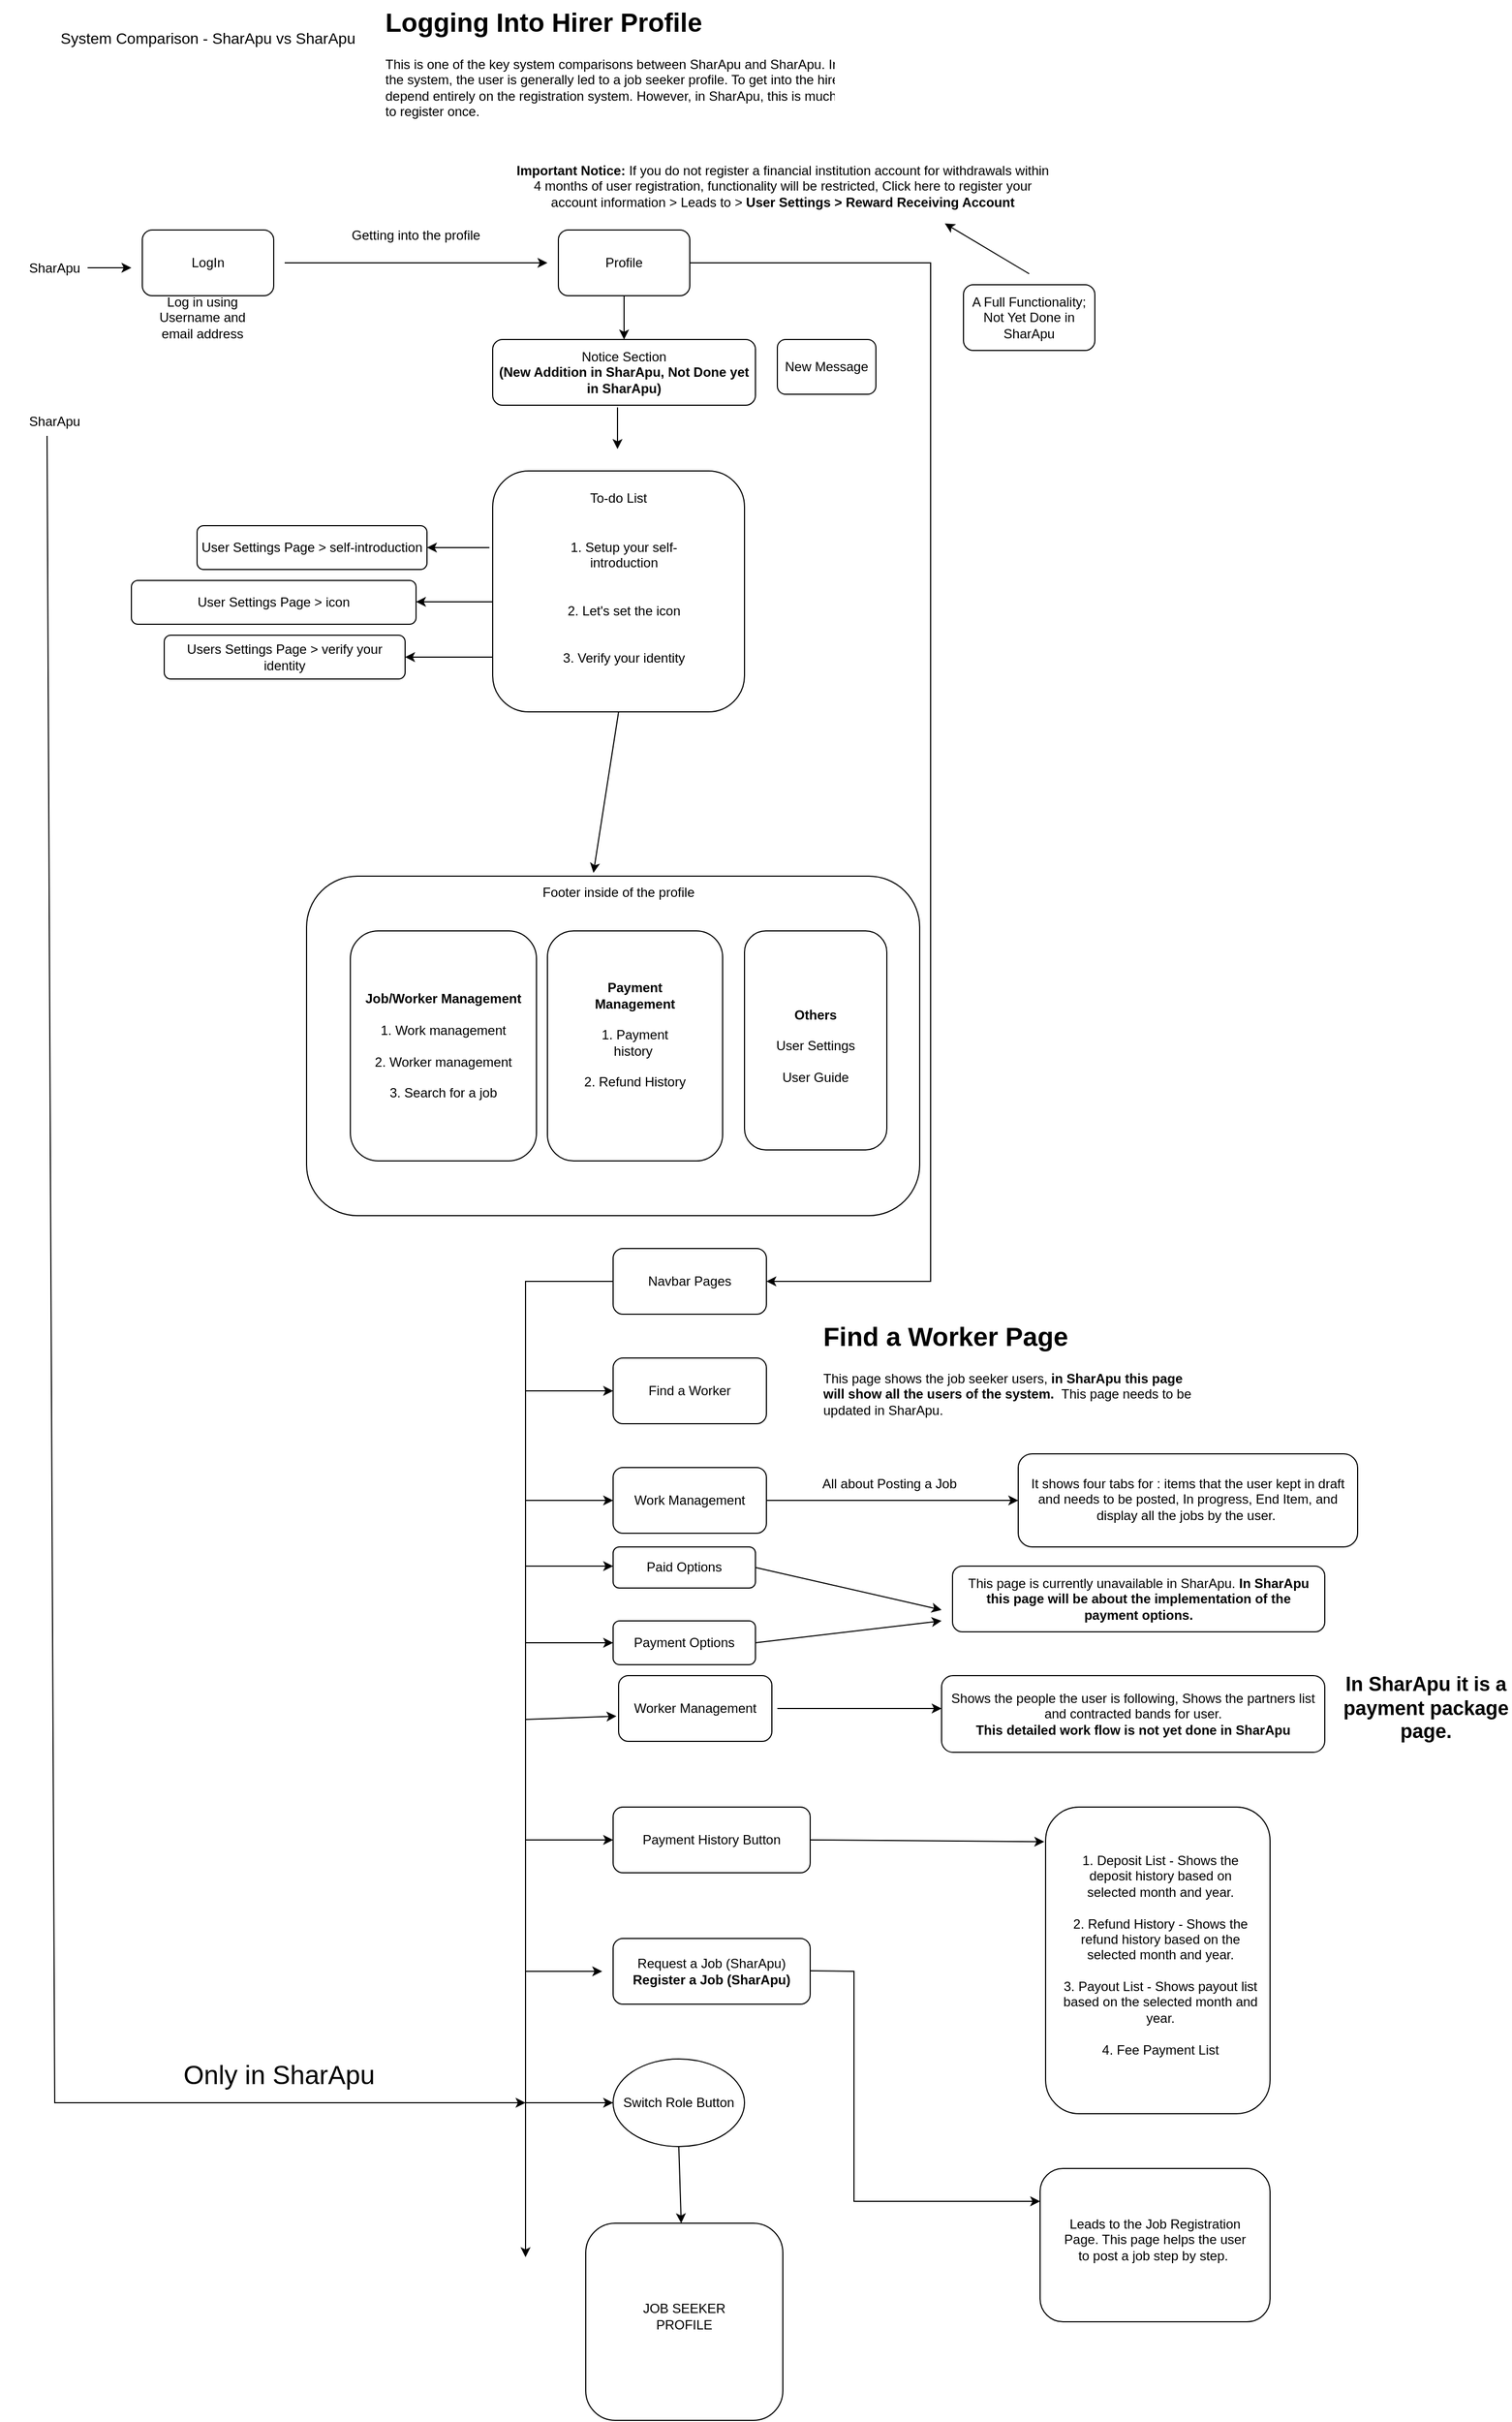 <mxfile version="26.2.14">
  <diagram name="Page-1" id="TyWXDQuNBMaXKYd9NQ9m">
    <mxGraphModel dx="872" dy="473" grid="1" gridSize="10" guides="1" tooltips="1" connect="1" arrows="1" fold="1" page="1" pageScale="1" pageWidth="850" pageHeight="1100" math="0" shadow="0">
      <root>
        <mxCell id="0" />
        <mxCell id="1" parent="0" />
        <mxCell id="2xJDy2vzHo2qy_MCAPui-1" value="&lt;font style=&quot;font-size: 14px;&quot;&gt;System Comparison - SharApu vs SharApu&lt;/font&gt;" style="text;html=1;align=center;verticalAlign=middle;whiteSpace=wrap;rounded=0;" vertex="1" parent="1">
          <mxGeometry x="20" y="30" width="380" height="30" as="geometry" />
        </mxCell>
        <mxCell id="2xJDy2vzHo2qy_MCAPui-2" value="&lt;h1 style=&quot;margin-top: 0px;&quot;&gt;Logging Into Hirer Profile&lt;/h1&gt;&lt;p&gt;This is one of the key system comparisons between SharApu and SharApu. In SharApu, after logging into the system, the user is generally led to a job seeker profile. To get into the hirer profile, SharApu needs to depend entirely on the registration system. However, in SharApu, this is much easier as a user only needs to register once.&amp;nbsp;&lt;/p&gt;" style="text;html=1;whiteSpace=wrap;overflow=hidden;rounded=0;" vertex="1" parent="1">
          <mxGeometry x="370" y="10" width="570" height="150" as="geometry" />
        </mxCell>
        <mxCell id="2xJDy2vzHo2qy_MCAPui-3" value="SharApu" style="text;html=1;align=center;verticalAlign=middle;whiteSpace=wrap;rounded=0;" vertex="1" parent="1">
          <mxGeometry x="40" y="240" width="60" height="30" as="geometry" />
        </mxCell>
        <mxCell id="2xJDy2vzHo2qy_MCAPui-4" value="LogIn" style="rounded=1;whiteSpace=wrap;html=1;" vertex="1" parent="1">
          <mxGeometry x="150" y="220" width="120" height="60" as="geometry" />
        </mxCell>
        <mxCell id="2xJDy2vzHo2qy_MCAPui-5" value="" style="endArrow=classic;html=1;rounded=0;" edge="1" parent="1">
          <mxGeometry width="50" height="50" relative="1" as="geometry">
            <mxPoint x="100" y="254.5" as="sourcePoint" />
            <mxPoint x="140" y="254.5" as="targetPoint" />
          </mxGeometry>
        </mxCell>
        <mxCell id="2xJDy2vzHo2qy_MCAPui-6" value="Log in using Username and email address" style="text;html=1;align=center;verticalAlign=middle;whiteSpace=wrap;rounded=0;" vertex="1" parent="1">
          <mxGeometry x="150" y="280" width="110" height="40" as="geometry" />
        </mxCell>
        <mxCell id="2xJDy2vzHo2qy_MCAPui-7" value="" style="endArrow=classic;html=1;rounded=0;" edge="1" parent="1">
          <mxGeometry width="50" height="50" relative="1" as="geometry">
            <mxPoint x="280" y="250" as="sourcePoint" />
            <mxPoint x="520" y="250" as="targetPoint" />
          </mxGeometry>
        </mxCell>
        <mxCell id="2xJDy2vzHo2qy_MCAPui-8" value="Getting into the profile" style="text;html=1;align=center;verticalAlign=middle;whiteSpace=wrap;rounded=0;" vertex="1" parent="1">
          <mxGeometry x="310" y="210" width="180" height="30" as="geometry" />
        </mxCell>
        <mxCell id="2xJDy2vzHo2qy_MCAPui-9" value="Profile" style="rounded=1;whiteSpace=wrap;html=1;" vertex="1" parent="1">
          <mxGeometry x="530" y="220" width="120" height="60" as="geometry" />
        </mxCell>
        <mxCell id="2xJDy2vzHo2qy_MCAPui-10" value="" style="endArrow=classic;html=1;rounded=0;exitX=0.5;exitY=1;exitDx=0;exitDy=0;" edge="1" parent="1" source="2xJDy2vzHo2qy_MCAPui-9">
          <mxGeometry width="50" height="50" relative="1" as="geometry">
            <mxPoint x="620" y="330" as="sourcePoint" />
            <mxPoint x="590" y="320" as="targetPoint" />
          </mxGeometry>
        </mxCell>
        <mxCell id="2xJDy2vzHo2qy_MCAPui-11" value="Notice Section&lt;div&gt;&lt;b&gt;(New Addition in SharApu, Not Done yet in SharApu)&lt;/b&gt;&lt;/div&gt;" style="rounded=1;whiteSpace=wrap;html=1;" vertex="1" parent="1">
          <mxGeometry x="470" y="320" width="240" height="60" as="geometry" />
        </mxCell>
        <mxCell id="2xJDy2vzHo2qy_MCAPui-12" value="" style="endArrow=classic;html=1;rounded=0;exitX=0.475;exitY=1.033;exitDx=0;exitDy=0;exitPerimeter=0;" edge="1" parent="1" source="2xJDy2vzHo2qy_MCAPui-11">
          <mxGeometry width="50" height="50" relative="1" as="geometry">
            <mxPoint x="590" y="460" as="sourcePoint" />
            <mxPoint x="584" y="420" as="targetPoint" />
          </mxGeometry>
        </mxCell>
        <mxCell id="2xJDy2vzHo2qy_MCAPui-13" value="" style="rounded=1;whiteSpace=wrap;html=1;" vertex="1" parent="1">
          <mxGeometry x="470" y="440" width="230" height="220" as="geometry" />
        </mxCell>
        <mxCell id="2xJDy2vzHo2qy_MCAPui-14" value="To-do List" style="text;html=1;align=center;verticalAlign=middle;whiteSpace=wrap;rounded=0;" vertex="1" parent="1">
          <mxGeometry x="525" y="450" width="120" height="30" as="geometry" />
        </mxCell>
        <mxCell id="2xJDy2vzHo2qy_MCAPui-15" value="1. Setup your self-introduction&lt;div&gt;&lt;br&gt;&lt;div&gt;&lt;br&gt;&lt;div&gt;2. Let&#39;s set the icon&lt;/div&gt;&lt;div&gt;&lt;br&gt;&lt;/div&gt;&lt;div&gt;&lt;br&gt;&lt;/div&gt;&lt;div&gt;3. Verify your identity&lt;/div&gt;&lt;/div&gt;&lt;/div&gt;" style="text;html=1;align=center;verticalAlign=middle;whiteSpace=wrap;rounded=0;" vertex="1" parent="1">
          <mxGeometry x="510" y="480" width="160" height="160" as="geometry" />
        </mxCell>
        <mxCell id="2xJDy2vzHo2qy_MCAPui-16" value="New Message" style="rounded=1;whiteSpace=wrap;html=1;" vertex="1" parent="1">
          <mxGeometry x="730" y="320" width="90" height="50" as="geometry" />
        </mxCell>
        <mxCell id="2xJDy2vzHo2qy_MCAPui-17" value="" style="endArrow=classic;html=1;rounded=0;exitX=-0.013;exitY=0.318;exitDx=0;exitDy=0;exitPerimeter=0;" edge="1" parent="1" source="2xJDy2vzHo2qy_MCAPui-13">
          <mxGeometry width="50" height="50" relative="1" as="geometry">
            <mxPoint x="400" y="520" as="sourcePoint" />
            <mxPoint x="410" y="510" as="targetPoint" />
          </mxGeometry>
        </mxCell>
        <mxCell id="2xJDy2vzHo2qy_MCAPui-18" value="User Settings Page &amp;gt; self-introduction" style="rounded=1;whiteSpace=wrap;html=1;" vertex="1" parent="1">
          <mxGeometry x="200" y="490" width="210" height="40" as="geometry" />
        </mxCell>
        <mxCell id="2xJDy2vzHo2qy_MCAPui-19" value="" style="endArrow=classic;html=1;rounded=0;" edge="1" parent="1">
          <mxGeometry width="50" height="50" relative="1" as="geometry">
            <mxPoint x="470" y="559.5" as="sourcePoint" />
            <mxPoint x="400" y="559.5" as="targetPoint" />
          </mxGeometry>
        </mxCell>
        <mxCell id="2xJDy2vzHo2qy_MCAPui-20" value="User Settings Page &amp;gt; icon" style="rounded=1;whiteSpace=wrap;html=1;" vertex="1" parent="1">
          <mxGeometry x="140" y="540" width="260" height="40" as="geometry" />
        </mxCell>
        <mxCell id="2xJDy2vzHo2qy_MCAPui-21" value="" style="endArrow=classic;html=1;rounded=0;" edge="1" parent="1">
          <mxGeometry width="50" height="50" relative="1" as="geometry">
            <mxPoint x="470" y="610" as="sourcePoint" />
            <mxPoint x="390" y="610" as="targetPoint" />
          </mxGeometry>
        </mxCell>
        <mxCell id="2xJDy2vzHo2qy_MCAPui-22" value="Users Settings Page &amp;gt; verify your identity" style="rounded=1;whiteSpace=wrap;html=1;" vertex="1" parent="1">
          <mxGeometry x="170" y="590" width="220" height="40" as="geometry" />
        </mxCell>
        <mxCell id="2xJDy2vzHo2qy_MCAPui-23" value="" style="endArrow=classic;html=1;rounded=0;exitX=0.5;exitY=1;exitDx=0;exitDy=0;entryX=0.379;entryY=-0.1;entryDx=0;entryDy=0;entryPerimeter=0;" edge="1" parent="1" source="2xJDy2vzHo2qy_MCAPui-13" target="2xJDy2vzHo2qy_MCAPui-27">
          <mxGeometry width="50" height="50" relative="1" as="geometry">
            <mxPoint x="600" y="760" as="sourcePoint" />
            <mxPoint x="592" y="710" as="targetPoint" />
          </mxGeometry>
        </mxCell>
        <mxCell id="2xJDy2vzHo2qy_MCAPui-25" value="" style="rounded=1;whiteSpace=wrap;html=1;" vertex="1" parent="1">
          <mxGeometry x="300" y="810" width="560" height="310" as="geometry" />
        </mxCell>
        <mxCell id="2xJDy2vzHo2qy_MCAPui-27" value="Footer inside of the profile" style="text;html=1;align=center;verticalAlign=middle;whiteSpace=wrap;rounded=0;" vertex="1" parent="1">
          <mxGeometry x="490" y="810" width="190" height="30" as="geometry" />
        </mxCell>
        <mxCell id="2xJDy2vzHo2qy_MCAPui-28" value="" style="rounded=1;whiteSpace=wrap;html=1;" vertex="1" parent="1">
          <mxGeometry x="340" y="860" width="170" height="210" as="geometry" />
        </mxCell>
        <mxCell id="2xJDy2vzHo2qy_MCAPui-29" value="&lt;b&gt;Job/Worker Management&lt;/b&gt;&lt;br&gt;&lt;div&gt;&lt;br&gt;&lt;/div&gt;&lt;div&gt;1. Work management&lt;/div&gt;&lt;div&gt;&lt;br&gt;&lt;/div&gt;&lt;div&gt;2. Worker management&lt;/div&gt;&lt;div&gt;&lt;br&gt;&lt;/div&gt;&lt;div&gt;3. Search for a job&lt;/div&gt;" style="text;html=1;align=center;verticalAlign=middle;whiteSpace=wrap;rounded=0;" vertex="1" parent="1">
          <mxGeometry x="350" y="880" width="150" height="170" as="geometry" />
        </mxCell>
        <mxCell id="2xJDy2vzHo2qy_MCAPui-30" value="" style="rounded=1;whiteSpace=wrap;html=1;" vertex="1" parent="1">
          <mxGeometry x="520" y="860" width="160" height="210" as="geometry" />
        </mxCell>
        <mxCell id="2xJDy2vzHo2qy_MCAPui-31" value="&lt;b&gt;Payment Management&lt;/b&gt;&lt;br&gt;&lt;div&gt;&lt;br&gt;&lt;/div&gt;&lt;div&gt;1. Payment history&amp;nbsp;&lt;/div&gt;&lt;div&gt;&lt;br&gt;&lt;/div&gt;&lt;div&gt;2. Refund History&lt;/div&gt;" style="text;html=1;align=center;verticalAlign=middle;whiteSpace=wrap;rounded=0;" vertex="1" parent="1">
          <mxGeometry x="550" y="880" width="100" height="150" as="geometry" />
        </mxCell>
        <mxCell id="2xJDy2vzHo2qy_MCAPui-32" value="" style="rounded=1;whiteSpace=wrap;html=1;" vertex="1" parent="1">
          <mxGeometry x="700" y="860" width="130" height="200" as="geometry" />
        </mxCell>
        <mxCell id="2xJDy2vzHo2qy_MCAPui-33" value="&lt;b&gt;Others&lt;/b&gt;&lt;div&gt;&lt;b&gt;&lt;br&gt;&lt;/b&gt;&lt;/div&gt;&lt;div&gt;User Settings&lt;/div&gt;&lt;div&gt;&lt;br&gt;&lt;/div&gt;&lt;div&gt;User Guide&lt;/div&gt;" style="text;html=1;align=center;verticalAlign=middle;whiteSpace=wrap;rounded=0;" vertex="1" parent="1">
          <mxGeometry x="710" y="880" width="110" height="170" as="geometry" />
        </mxCell>
        <mxCell id="2xJDy2vzHo2qy_MCAPui-34" value="" style="endArrow=classic;html=1;rounded=0;" edge="1" parent="1">
          <mxGeometry width="50" height="50" relative="1" as="geometry">
            <mxPoint x="650" y="250" as="sourcePoint" />
            <mxPoint x="720" y="1180" as="targetPoint" />
            <Array as="points">
              <mxPoint x="870" y="250" />
              <mxPoint x="870" y="310" />
              <mxPoint x="870" y="1180" />
            </Array>
          </mxGeometry>
        </mxCell>
        <mxCell id="2xJDy2vzHo2qy_MCAPui-35" value="Navbar Pages" style="rounded=1;whiteSpace=wrap;html=1;" vertex="1" parent="1">
          <mxGeometry x="580" y="1150" width="140" height="60" as="geometry" />
        </mxCell>
        <mxCell id="2xJDy2vzHo2qy_MCAPui-36" value="" style="endArrow=classic;html=1;rounded=0;" edge="1" parent="1">
          <mxGeometry width="50" height="50" relative="1" as="geometry">
            <mxPoint x="580" y="1180" as="sourcePoint" />
            <mxPoint x="500" y="2071" as="targetPoint" />
            <Array as="points">
              <mxPoint x="500" y="1180" />
            </Array>
          </mxGeometry>
        </mxCell>
        <mxCell id="2xJDy2vzHo2qy_MCAPui-37" value="Find a Worker" style="rounded=1;whiteSpace=wrap;html=1;" vertex="1" parent="1">
          <mxGeometry x="580" y="1250" width="140" height="60" as="geometry" />
        </mxCell>
        <mxCell id="2xJDy2vzHo2qy_MCAPui-38" value="" style="endArrow=classic;html=1;rounded=0;" edge="1" parent="1">
          <mxGeometry width="50" height="50" relative="1" as="geometry">
            <mxPoint x="500" y="1280" as="sourcePoint" />
            <mxPoint x="580" y="1280" as="targetPoint" />
          </mxGeometry>
        </mxCell>
        <mxCell id="2xJDy2vzHo2qy_MCAPui-39" value="Work Management" style="rounded=1;whiteSpace=wrap;html=1;" vertex="1" parent="1">
          <mxGeometry x="580" y="1350" width="140" height="60" as="geometry" />
        </mxCell>
        <mxCell id="2xJDy2vzHo2qy_MCAPui-40" value="Paid Options" style="rounded=1;whiteSpace=wrap;html=1;" vertex="1" parent="1">
          <mxGeometry x="580" y="1422.5" width="130" height="37.5" as="geometry" />
        </mxCell>
        <mxCell id="2xJDy2vzHo2qy_MCAPui-41" value="Worker Management" style="rounded=1;whiteSpace=wrap;html=1;" vertex="1" parent="1">
          <mxGeometry x="585" y="1540" width="140" height="60" as="geometry" />
        </mxCell>
        <mxCell id="2xJDy2vzHo2qy_MCAPui-42" value="" style="endArrow=classic;html=1;rounded=0;" edge="1" parent="1">
          <mxGeometry width="50" height="50" relative="1" as="geometry">
            <mxPoint x="500" y="1380" as="sourcePoint" />
            <mxPoint x="580" y="1380" as="targetPoint" />
          </mxGeometry>
        </mxCell>
        <mxCell id="2xJDy2vzHo2qy_MCAPui-43" value="" style="endArrow=classic;html=1;rounded=0;" edge="1" parent="1">
          <mxGeometry width="50" height="50" relative="1" as="geometry">
            <mxPoint x="500" y="1440" as="sourcePoint" />
            <mxPoint x="580" y="1440" as="targetPoint" />
          </mxGeometry>
        </mxCell>
        <mxCell id="2xJDy2vzHo2qy_MCAPui-44" value="" style="endArrow=classic;html=1;rounded=0;entryX=-0.014;entryY=0.617;entryDx=0;entryDy=0;entryPerimeter=0;" edge="1" parent="1" target="2xJDy2vzHo2qy_MCAPui-41">
          <mxGeometry width="50" height="50" relative="1" as="geometry">
            <mxPoint x="500" y="1580" as="sourcePoint" />
            <mxPoint x="550" y="1530" as="targetPoint" />
          </mxGeometry>
        </mxCell>
        <mxCell id="2xJDy2vzHo2qy_MCAPui-45" value="&lt;b&gt;Important Notice:&lt;/b&gt; If you do not register a financial institution account for withdrawals within 4 months of user registration, functionality will be restricted, Click here to register your account information &amp;gt; Leads to &amp;gt;&lt;b&gt; User Settings &amp;gt; Reward Receiving Account&lt;/b&gt;" style="text;html=1;align=center;verticalAlign=middle;whiteSpace=wrap;rounded=0;" vertex="1" parent="1">
          <mxGeometry x="490" y="150" width="490" height="60" as="geometry" />
        </mxCell>
        <mxCell id="2xJDy2vzHo2qy_MCAPui-46" value="" style="endArrow=classic;html=1;rounded=0;" edge="1" parent="1">
          <mxGeometry width="50" height="50" relative="1" as="geometry">
            <mxPoint x="500" y="1690" as="sourcePoint" />
            <mxPoint x="580" y="1690" as="targetPoint" />
            <Array as="points">
              <mxPoint x="540" y="1690" />
            </Array>
          </mxGeometry>
        </mxCell>
        <mxCell id="2xJDy2vzHo2qy_MCAPui-47" value="Payment History Button" style="rounded=1;whiteSpace=wrap;html=1;" vertex="1" parent="1">
          <mxGeometry x="580" y="1660" width="180" height="60" as="geometry" />
        </mxCell>
        <mxCell id="2xJDy2vzHo2qy_MCAPui-48" value="A Full Functionality; Not Yet Done in SharApu" style="rounded=1;whiteSpace=wrap;html=1;" vertex="1" parent="1">
          <mxGeometry x="900" y="270" width="120" height="60" as="geometry" />
        </mxCell>
        <mxCell id="2xJDy2vzHo2qy_MCAPui-49" value="" style="endArrow=classic;html=1;rounded=0;entryX=0.802;entryY=1.067;entryDx=0;entryDy=0;entryPerimeter=0;" edge="1" parent="1" target="2xJDy2vzHo2qy_MCAPui-45">
          <mxGeometry width="50" height="50" relative="1" as="geometry">
            <mxPoint x="960" y="260" as="sourcePoint" />
            <mxPoint x="1010" y="210" as="targetPoint" />
          </mxGeometry>
        </mxCell>
        <mxCell id="2xJDy2vzHo2qy_MCAPui-50" value="" style="endArrow=classic;html=1;rounded=0;entryX=-0.006;entryY=0.113;entryDx=0;entryDy=0;entryPerimeter=0;" edge="1" parent="1" target="2xJDy2vzHo2qy_MCAPui-51">
          <mxGeometry width="50" height="50" relative="1" as="geometry">
            <mxPoint x="760" y="1690" as="sourcePoint" />
            <mxPoint x="830" y="1690" as="targetPoint" />
          </mxGeometry>
        </mxCell>
        <mxCell id="2xJDy2vzHo2qy_MCAPui-51" value="" style="rounded=1;whiteSpace=wrap;html=1;" vertex="1" parent="1">
          <mxGeometry x="975" y="1660" width="205" height="280" as="geometry" />
        </mxCell>
        <mxCell id="2xJDy2vzHo2qy_MCAPui-54" value="" style="endArrow=classic;html=1;rounded=0;" edge="1" parent="1">
          <mxGeometry width="50" height="50" relative="1" as="geometry">
            <mxPoint x="720" y="1380" as="sourcePoint" />
            <mxPoint x="950" y="1380" as="targetPoint" />
          </mxGeometry>
        </mxCell>
        <mxCell id="2xJDy2vzHo2qy_MCAPui-55" value="All about Posting a Job" style="text;html=1;align=center;verticalAlign=middle;whiteSpace=wrap;rounded=0;" vertex="1" parent="1">
          <mxGeometry x="735" y="1350" width="195" height="30" as="geometry" />
        </mxCell>
        <mxCell id="2xJDy2vzHo2qy_MCAPui-56" value="" style="rounded=1;whiteSpace=wrap;html=1;" vertex="1" parent="1">
          <mxGeometry x="950" y="1337.5" width="310" height="85" as="geometry" />
        </mxCell>
        <mxCell id="2xJDy2vzHo2qy_MCAPui-57" value="It shows four tabs for : items that the user kept in draft and needs to be posted, In progress, End Item, and display all the jobs by the user.&amp;nbsp;" style="text;html=1;align=center;verticalAlign=middle;whiteSpace=wrap;rounded=0;" vertex="1" parent="1">
          <mxGeometry x="950" y="1338" width="310" height="82" as="geometry" />
        </mxCell>
        <mxCell id="2xJDy2vzHo2qy_MCAPui-58" value="" style="endArrow=classic;html=1;rounded=0;exitX=1;exitY=0.5;exitDx=0;exitDy=0;" edge="1" parent="1" source="2xJDy2vzHo2qy_MCAPui-40">
          <mxGeometry width="50" height="50" relative="1" as="geometry">
            <mxPoint x="720" y="1480" as="sourcePoint" />
            <mxPoint x="880" y="1480" as="targetPoint" />
          </mxGeometry>
        </mxCell>
        <mxCell id="2xJDy2vzHo2qy_MCAPui-59" value="" style="rounded=1;whiteSpace=wrap;html=1;" vertex="1" parent="1">
          <mxGeometry x="890" y="1440" width="340" height="60" as="geometry" />
        </mxCell>
        <mxCell id="2xJDy2vzHo2qy_MCAPui-60" value="This page is currently unavailable in SharApu. &lt;b&gt;In SharApu this page will be about the implementation of the payment options.&lt;/b&gt;" style="text;html=1;align=center;verticalAlign=middle;whiteSpace=wrap;rounded=0;" vertex="1" parent="1">
          <mxGeometry x="895" y="1440" width="330" height="60" as="geometry" />
        </mxCell>
        <mxCell id="2xJDy2vzHo2qy_MCAPui-61" value="" style="endArrow=classic;html=1;rounded=0;" edge="1" parent="1">
          <mxGeometry width="50" height="50" relative="1" as="geometry">
            <mxPoint x="730" y="1570" as="sourcePoint" />
            <mxPoint x="880" y="1570" as="targetPoint" />
          </mxGeometry>
        </mxCell>
        <mxCell id="2xJDy2vzHo2qy_MCAPui-62" value="" style="rounded=1;whiteSpace=wrap;html=1;" vertex="1" parent="1">
          <mxGeometry x="880" y="1540" width="350" height="70" as="geometry" />
        </mxCell>
        <mxCell id="2xJDy2vzHo2qy_MCAPui-63" value="Shows the people the user is following, Shows the partners list and contracted bands for user.&lt;div&gt;&lt;b&gt;This detailed work flow is not yet done in SharApu&lt;/b&gt;&lt;/div&gt;" style="text;html=1;align=center;verticalAlign=middle;whiteSpace=wrap;rounded=0;" vertex="1" parent="1">
          <mxGeometry x="880" y="1540" width="350" height="70" as="geometry" />
        </mxCell>
        <mxCell id="2xJDy2vzHo2qy_MCAPui-64" value="SharApu" style="text;html=1;align=center;verticalAlign=middle;whiteSpace=wrap;rounded=0;" vertex="1" parent="1">
          <mxGeometry x="40" y="380" width="60" height="30" as="geometry" />
        </mxCell>
        <mxCell id="2xJDy2vzHo2qy_MCAPui-66" value="Switch Role Button" style="ellipse;whiteSpace=wrap;html=1;" vertex="1" parent="1">
          <mxGeometry x="580" y="1890" width="120" height="80" as="geometry" />
        </mxCell>
        <mxCell id="2xJDy2vzHo2qy_MCAPui-67" value="" style="endArrow=classic;html=1;rounded=0;entryX=0;entryY=0.5;entryDx=0;entryDy=0;" edge="1" parent="1" target="2xJDy2vzHo2qy_MCAPui-66">
          <mxGeometry width="50" height="50" relative="1" as="geometry">
            <mxPoint x="500" y="1930" as="sourcePoint" />
            <mxPoint x="550" y="1770" as="targetPoint" />
          </mxGeometry>
        </mxCell>
        <mxCell id="2xJDy2vzHo2qy_MCAPui-68" value="" style="endArrow=classic;html=1;rounded=0;exitX=0.383;exitY=0.933;exitDx=0;exitDy=0;exitPerimeter=0;" edge="1" parent="1" source="2xJDy2vzHo2qy_MCAPui-64">
          <mxGeometry width="50" height="50" relative="1" as="geometry">
            <mxPoint x="60" y="550" as="sourcePoint" />
            <mxPoint x="500" y="1930" as="targetPoint" />
            <Array as="points">
              <mxPoint x="70" y="1930" />
            </Array>
          </mxGeometry>
        </mxCell>
        <mxCell id="2xJDy2vzHo2qy_MCAPui-69" value="&lt;font style=&quot;font-size: 24px;&quot;&gt;Only in SharApu&lt;/font&gt;" style="text;html=1;align=center;verticalAlign=middle;whiteSpace=wrap;rounded=0;" vertex="1" parent="1">
          <mxGeometry x="125" y="1890" width="300" height="30" as="geometry" />
        </mxCell>
        <mxCell id="2xJDy2vzHo2qy_MCAPui-70" value="" style="rounded=1;whiteSpace=wrap;html=1;" vertex="1" parent="1">
          <mxGeometry x="555" y="2040" width="180" height="180" as="geometry" />
        </mxCell>
        <mxCell id="2xJDy2vzHo2qy_MCAPui-71" value="" style="endArrow=classic;html=1;rounded=0;" edge="1" parent="1" target="2xJDy2vzHo2qy_MCAPui-70">
          <mxGeometry width="50" height="50" relative="1" as="geometry">
            <mxPoint x="640" y="1970" as="sourcePoint" />
            <mxPoint x="690" y="1920" as="targetPoint" />
          </mxGeometry>
        </mxCell>
        <mxCell id="2xJDy2vzHo2qy_MCAPui-72" value="JOB SEEKER PROFILE" style="text;html=1;align=center;verticalAlign=middle;whiteSpace=wrap;rounded=0;" vertex="1" parent="1">
          <mxGeometry x="580" y="2070" width="130" height="110" as="geometry" />
        </mxCell>
        <mxCell id="2xJDy2vzHo2qy_MCAPui-73" value="&lt;h1 style=&quot;margin-top: 0px;&quot;&gt;Find a Worker Page&lt;/h1&gt;&lt;p&gt;This page shows the job seeker users, &lt;b&gt;in SharApu this page will show all the users of the system.&amp;nbsp;&lt;/b&gt;&amp;nbsp;This page needs to be updated in SharApu.&lt;/p&gt;" style="text;html=1;whiteSpace=wrap;overflow=hidden;rounded=0;" vertex="1" parent="1">
          <mxGeometry x="770" y="1210" width="350" height="120" as="geometry" />
        </mxCell>
        <mxCell id="2xJDy2vzHo2qy_MCAPui-74" value="" style="endArrow=classic;html=1;rounded=0;" edge="1" parent="1">
          <mxGeometry width="50" height="50" relative="1" as="geometry">
            <mxPoint x="500" y="1810" as="sourcePoint" />
            <mxPoint x="570" y="1810" as="targetPoint" />
          </mxGeometry>
        </mxCell>
        <mxCell id="2xJDy2vzHo2qy_MCAPui-75" value="Request a Job (SharApu)&lt;div&gt;&lt;b&gt;Register a Job (SharApu)&lt;/b&gt;&lt;/div&gt;" style="rounded=1;whiteSpace=wrap;html=1;" vertex="1" parent="1">
          <mxGeometry x="580" y="1780" width="180" height="60" as="geometry" />
        </mxCell>
        <mxCell id="2xJDy2vzHo2qy_MCAPui-76" value="1. Deposit List - Shows the deposit history based on selected month and year.&lt;div&gt;&lt;br&gt;&lt;/div&gt;&lt;div&gt;2. Refund History - Shows the refund history based on the selected month and year.&lt;/div&gt;&lt;div&gt;&lt;br&gt;&lt;/div&gt;&lt;div&gt;3. Payout List - Shows payout list based on the selected month and year.&lt;/div&gt;&lt;div&gt;&lt;br&gt;&lt;/div&gt;&lt;div&gt;4. Fee Payment List&lt;/div&gt;" style="text;html=1;align=center;verticalAlign=middle;whiteSpace=wrap;rounded=0;" vertex="1" parent="1">
          <mxGeometry x="990" y="1670" width="180" height="250" as="geometry" />
        </mxCell>
        <mxCell id="2xJDy2vzHo2qy_MCAPui-77" value="" style="endArrow=classic;html=1;rounded=0;" edge="1" parent="1">
          <mxGeometry width="50" height="50" relative="1" as="geometry">
            <mxPoint x="500" y="1510" as="sourcePoint" />
            <mxPoint x="580" y="1510" as="targetPoint" />
          </mxGeometry>
        </mxCell>
        <mxCell id="2xJDy2vzHo2qy_MCAPui-78" value="Payment Options" style="rounded=1;whiteSpace=wrap;html=1;" vertex="1" parent="1">
          <mxGeometry x="580" y="1490" width="130" height="40" as="geometry" />
        </mxCell>
        <mxCell id="2xJDy2vzHo2qy_MCAPui-79" value="" style="endArrow=classic;html=1;rounded=0;" edge="1" parent="1">
          <mxGeometry width="50" height="50" relative="1" as="geometry">
            <mxPoint x="710" y="1510" as="sourcePoint" />
            <mxPoint x="880" y="1490" as="targetPoint" />
          </mxGeometry>
        </mxCell>
        <mxCell id="2xJDy2vzHo2qy_MCAPui-80" value="&lt;b&gt;&lt;font style=&quot;font-size: 18px;&quot;&gt;In SharApu it is a payment package page.&lt;/font&gt;&lt;/b&gt;" style="text;html=1;align=center;verticalAlign=middle;whiteSpace=wrap;rounded=0;" vertex="1" parent="1">
          <mxGeometry x="1245" y="1545" width="155" height="50" as="geometry" />
        </mxCell>
        <mxCell id="2xJDy2vzHo2qy_MCAPui-81" value="" style="endArrow=classic;html=1;rounded=0;" edge="1" parent="1">
          <mxGeometry width="50" height="50" relative="1" as="geometry">
            <mxPoint x="760" y="1809.5" as="sourcePoint" />
            <mxPoint x="970" y="2020" as="targetPoint" />
            <Array as="points">
              <mxPoint x="800" y="1810" />
              <mxPoint x="800" y="2020" />
            </Array>
          </mxGeometry>
        </mxCell>
        <mxCell id="2xJDy2vzHo2qy_MCAPui-82" value="" style="rounded=1;whiteSpace=wrap;html=1;" vertex="1" parent="1">
          <mxGeometry x="970" y="1990" width="210" height="140" as="geometry" />
        </mxCell>
        <mxCell id="2xJDy2vzHo2qy_MCAPui-83" value="Leads to the Job Registration Page. This page helps the user to post a job step by step.&amp;nbsp;" style="text;html=1;align=center;verticalAlign=middle;whiteSpace=wrap;rounded=0;" vertex="1" parent="1">
          <mxGeometry x="990" y="2010" width="170" height="90" as="geometry" />
        </mxCell>
      </root>
    </mxGraphModel>
  </diagram>
</mxfile>
